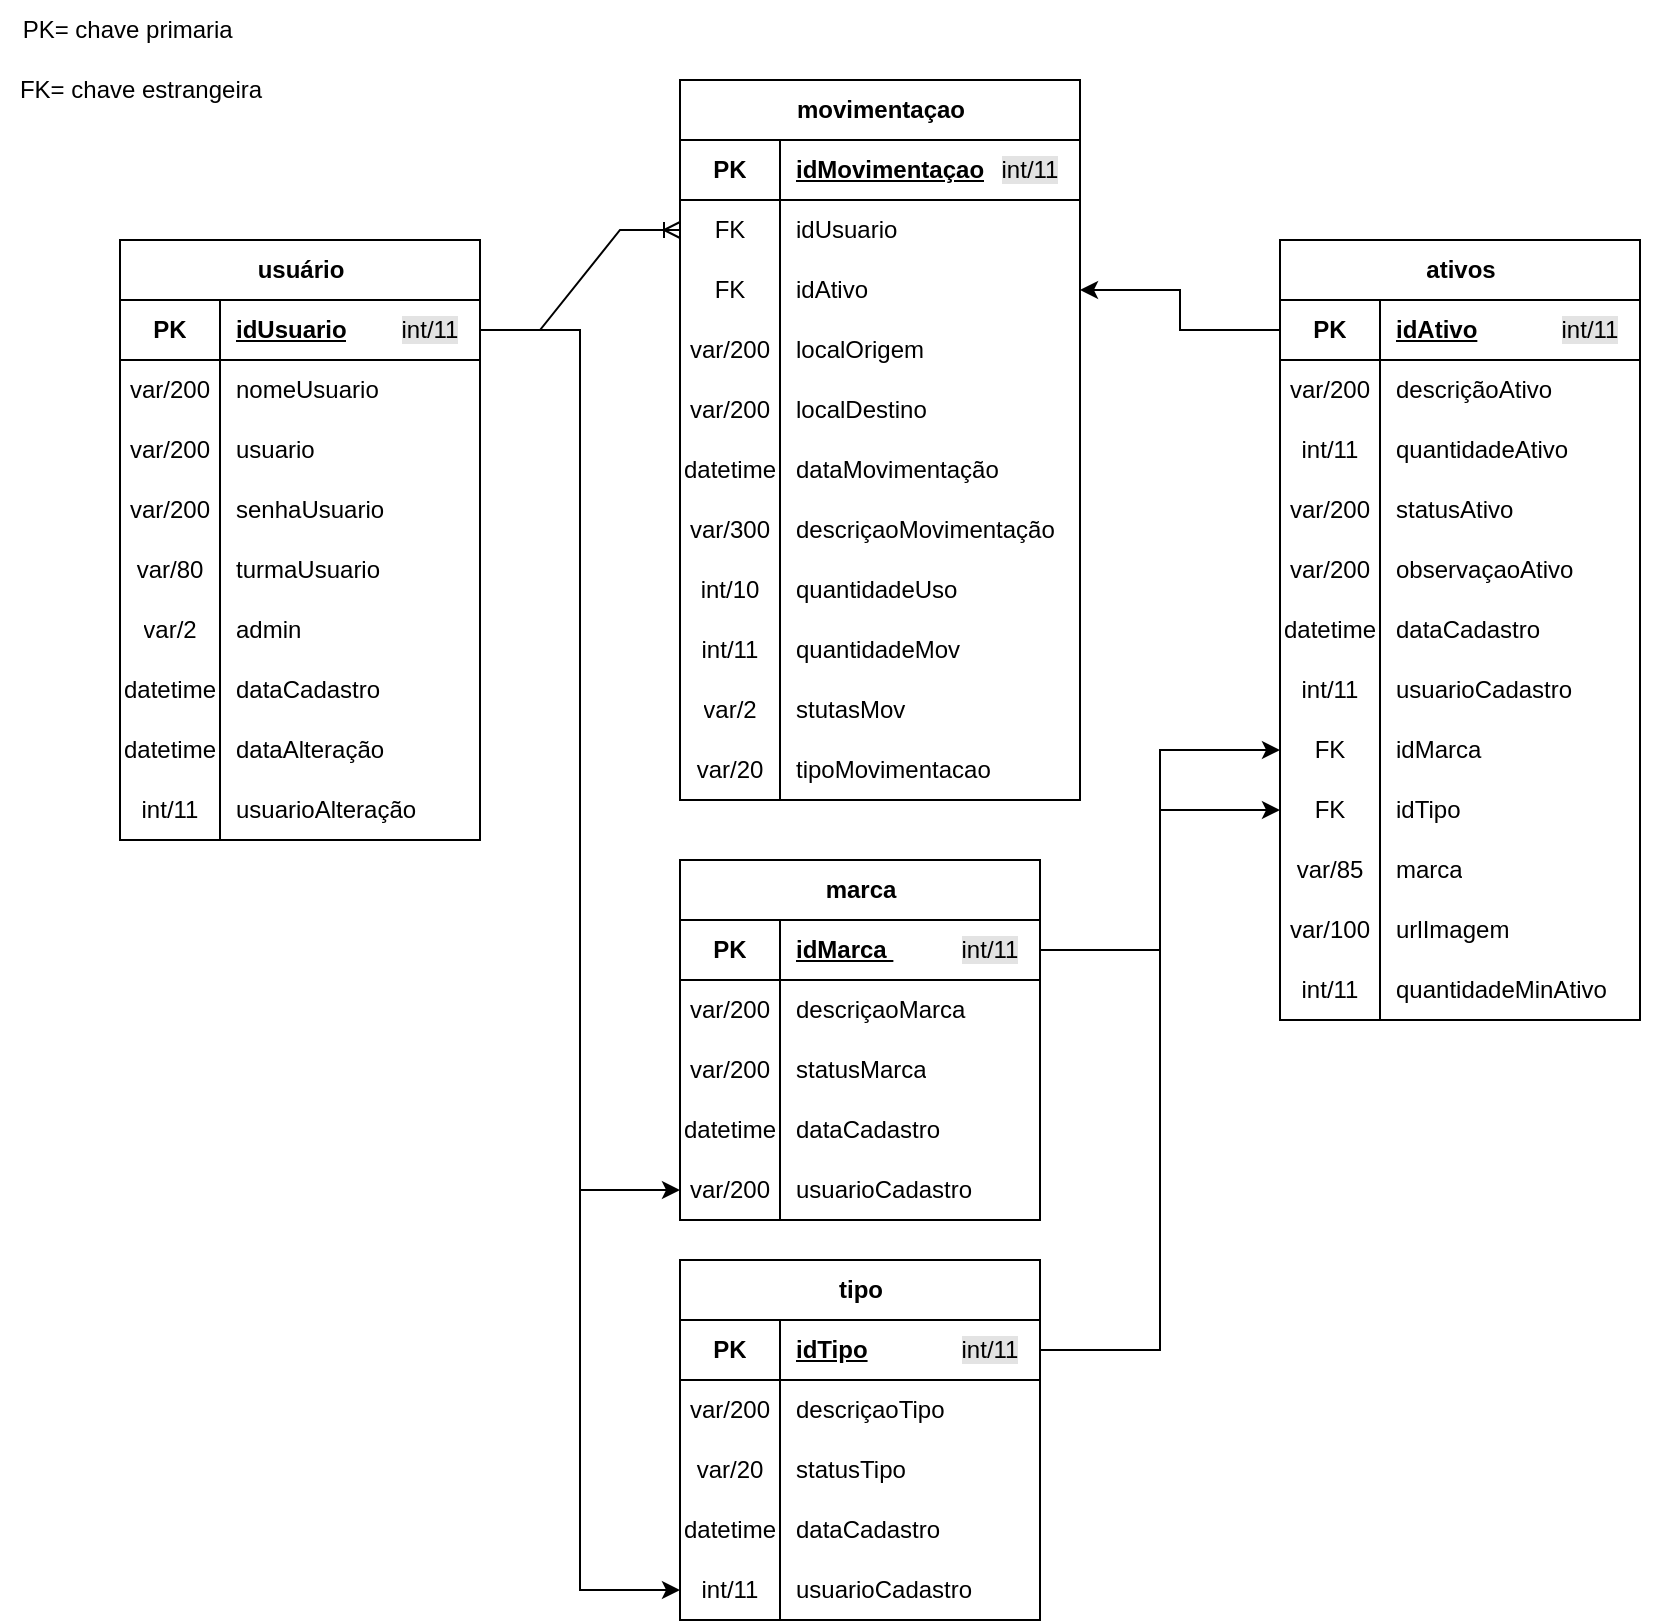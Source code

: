 <mxfile version="26.0.16">
  <diagram name="Página-1" id="mYIoYCPRhsr3KWaHrhh0">
    <mxGraphModel dx="2261" dy="1949" grid="1" gridSize="10" guides="1" tooltips="1" connect="1" arrows="1" fold="1" page="1" pageScale="1" pageWidth="827" pageHeight="1169" math="0" shadow="0">
      <root>
        <mxCell id="0" />
        <mxCell id="1" parent="0" />
        <mxCell id="L4Bn5FiocLEHbH65QC7Q-5" value="usuário" style="shape=table;startSize=30;container=1;collapsible=1;childLayout=tableLayout;fixedRows=1;rowLines=0;fontStyle=1;align=center;resizeLast=1;html=1;" parent="1" vertex="1">
          <mxGeometry x="50" y="110" width="180" height="300" as="geometry">
            <mxRectangle x="20" y="120" width="80" height="30" as="alternateBounds" />
          </mxGeometry>
        </mxCell>
        <mxCell id="L4Bn5FiocLEHbH65QC7Q-6" value="" style="shape=tableRow;horizontal=0;startSize=0;swimlaneHead=0;swimlaneBody=0;fillColor=none;collapsible=0;dropTarget=0;points=[[0,0.5],[1,0.5]];portConstraint=eastwest;top=0;left=0;right=0;bottom=1;" parent="L4Bn5FiocLEHbH65QC7Q-5" vertex="1">
          <mxGeometry y="30" width="180" height="30" as="geometry" />
        </mxCell>
        <mxCell id="L4Bn5FiocLEHbH65QC7Q-7" value="PK" style="shape=partialRectangle;connectable=0;fillColor=none;top=0;left=0;bottom=0;right=0;fontStyle=1;overflow=hidden;whiteSpace=wrap;html=1;" parent="L4Bn5FiocLEHbH65QC7Q-6" vertex="1">
          <mxGeometry width="50" height="30" as="geometry">
            <mxRectangle width="50" height="30" as="alternateBounds" />
          </mxGeometry>
        </mxCell>
        <mxCell id="L4Bn5FiocLEHbH65QC7Q-8" value="idUsuario" style="shape=partialRectangle;connectable=0;fillColor=none;top=0;left=0;bottom=0;right=0;align=left;spacingLeft=6;fontStyle=5;overflow=hidden;whiteSpace=wrap;html=1;" parent="L4Bn5FiocLEHbH65QC7Q-6" vertex="1">
          <mxGeometry x="50" width="130" height="30" as="geometry">
            <mxRectangle width="130" height="30" as="alternateBounds" />
          </mxGeometry>
        </mxCell>
        <mxCell id="L4Bn5FiocLEHbH65QC7Q-9" value="" style="shape=tableRow;horizontal=0;startSize=0;swimlaneHead=0;swimlaneBody=0;fillColor=none;collapsible=0;dropTarget=0;points=[[0,0.5],[1,0.5]];portConstraint=eastwest;top=0;left=0;right=0;bottom=0;" parent="L4Bn5FiocLEHbH65QC7Q-5" vertex="1">
          <mxGeometry y="60" width="180" height="30" as="geometry" />
        </mxCell>
        <mxCell id="L4Bn5FiocLEHbH65QC7Q-10" value="var/200" style="shape=partialRectangle;connectable=0;fillColor=none;top=0;left=0;bottom=0;right=0;editable=1;overflow=hidden;whiteSpace=wrap;html=1;" parent="L4Bn5FiocLEHbH65QC7Q-9" vertex="1">
          <mxGeometry width="50" height="30" as="geometry">
            <mxRectangle width="50" height="30" as="alternateBounds" />
          </mxGeometry>
        </mxCell>
        <mxCell id="L4Bn5FiocLEHbH65QC7Q-11" value="nomeUsuario" style="shape=partialRectangle;connectable=0;fillColor=none;top=0;left=0;bottom=0;right=0;align=left;spacingLeft=6;overflow=hidden;whiteSpace=wrap;html=1;" parent="L4Bn5FiocLEHbH65QC7Q-9" vertex="1">
          <mxGeometry x="50" width="130" height="30" as="geometry">
            <mxRectangle width="130" height="30" as="alternateBounds" />
          </mxGeometry>
        </mxCell>
        <mxCell id="L4Bn5FiocLEHbH65QC7Q-12" value="" style="shape=tableRow;horizontal=0;startSize=0;swimlaneHead=0;swimlaneBody=0;fillColor=none;collapsible=0;dropTarget=0;points=[[0,0.5],[1,0.5]];portConstraint=eastwest;top=0;left=0;right=0;bottom=0;" parent="L4Bn5FiocLEHbH65QC7Q-5" vertex="1">
          <mxGeometry y="90" width="180" height="30" as="geometry" />
        </mxCell>
        <mxCell id="L4Bn5FiocLEHbH65QC7Q-13" value="var/200" style="shape=partialRectangle;connectable=0;fillColor=none;top=0;left=0;bottom=0;right=0;editable=1;overflow=hidden;whiteSpace=wrap;html=1;" parent="L4Bn5FiocLEHbH65QC7Q-12" vertex="1">
          <mxGeometry width="50" height="30" as="geometry">
            <mxRectangle width="50" height="30" as="alternateBounds" />
          </mxGeometry>
        </mxCell>
        <mxCell id="L4Bn5FiocLEHbH65QC7Q-14" value="usuario" style="shape=partialRectangle;connectable=0;fillColor=none;top=0;left=0;bottom=0;right=0;align=left;spacingLeft=6;overflow=hidden;whiteSpace=wrap;html=1;" parent="L4Bn5FiocLEHbH65QC7Q-12" vertex="1">
          <mxGeometry x="50" width="130" height="30" as="geometry">
            <mxRectangle width="130" height="30" as="alternateBounds" />
          </mxGeometry>
        </mxCell>
        <mxCell id="L4Bn5FiocLEHbH65QC7Q-15" value="" style="shape=tableRow;horizontal=0;startSize=0;swimlaneHead=0;swimlaneBody=0;fillColor=none;collapsible=0;dropTarget=0;points=[[0,0.5],[1,0.5]];portConstraint=eastwest;top=0;left=0;right=0;bottom=0;" parent="L4Bn5FiocLEHbH65QC7Q-5" vertex="1">
          <mxGeometry y="120" width="180" height="30" as="geometry" />
        </mxCell>
        <mxCell id="L4Bn5FiocLEHbH65QC7Q-16" value="var/200" style="shape=partialRectangle;connectable=0;fillColor=none;top=0;left=0;bottom=0;right=0;editable=1;overflow=hidden;whiteSpace=wrap;html=1;" parent="L4Bn5FiocLEHbH65QC7Q-15" vertex="1">
          <mxGeometry width="50" height="30" as="geometry">
            <mxRectangle width="50" height="30" as="alternateBounds" />
          </mxGeometry>
        </mxCell>
        <mxCell id="L4Bn5FiocLEHbH65QC7Q-17" value="senhaUsuario" style="shape=partialRectangle;connectable=0;fillColor=none;top=0;left=0;bottom=0;right=0;align=left;spacingLeft=6;overflow=hidden;whiteSpace=wrap;html=1;" parent="L4Bn5FiocLEHbH65QC7Q-15" vertex="1">
          <mxGeometry x="50" width="130" height="30" as="geometry">
            <mxRectangle width="130" height="30" as="alternateBounds" />
          </mxGeometry>
        </mxCell>
        <mxCell id="hs1Gk5f8gfjGbpWH1XfT-5" value="" style="shape=tableRow;horizontal=0;startSize=0;swimlaneHead=0;swimlaneBody=0;fillColor=none;collapsible=0;dropTarget=0;points=[[0,0.5],[1,0.5]];portConstraint=eastwest;top=0;left=0;right=0;bottom=0;" parent="L4Bn5FiocLEHbH65QC7Q-5" vertex="1">
          <mxGeometry y="150" width="180" height="30" as="geometry" />
        </mxCell>
        <mxCell id="hs1Gk5f8gfjGbpWH1XfT-6" value="var/80" style="shape=partialRectangle;connectable=0;fillColor=none;top=0;left=0;bottom=0;right=0;editable=1;overflow=hidden;whiteSpace=wrap;html=1;" parent="hs1Gk5f8gfjGbpWH1XfT-5" vertex="1">
          <mxGeometry width="50" height="30" as="geometry">
            <mxRectangle width="50" height="30" as="alternateBounds" />
          </mxGeometry>
        </mxCell>
        <mxCell id="hs1Gk5f8gfjGbpWH1XfT-7" value="turmaUsuario&amp;nbsp;" style="shape=partialRectangle;connectable=0;fillColor=none;top=0;left=0;bottom=0;right=0;align=left;spacingLeft=6;overflow=hidden;whiteSpace=wrap;html=1;" parent="hs1Gk5f8gfjGbpWH1XfT-5" vertex="1">
          <mxGeometry x="50" width="130" height="30" as="geometry">
            <mxRectangle width="130" height="30" as="alternateBounds" />
          </mxGeometry>
        </mxCell>
        <mxCell id="L4Bn5FiocLEHbH65QC7Q-33" value="" style="shape=tableRow;horizontal=0;startSize=0;swimlaneHead=0;swimlaneBody=0;fillColor=none;collapsible=0;dropTarget=0;points=[[0,0.5],[1,0.5]];portConstraint=eastwest;top=0;left=0;right=0;bottom=0;" parent="L4Bn5FiocLEHbH65QC7Q-5" vertex="1">
          <mxGeometry y="180" width="180" height="30" as="geometry" />
        </mxCell>
        <mxCell id="L4Bn5FiocLEHbH65QC7Q-34" value="var/2" style="shape=partialRectangle;connectable=0;fillColor=none;top=0;left=0;bottom=0;right=0;editable=1;overflow=hidden;whiteSpace=wrap;html=1;" parent="L4Bn5FiocLEHbH65QC7Q-33" vertex="1">
          <mxGeometry width="50" height="30" as="geometry">
            <mxRectangle width="50" height="30" as="alternateBounds" />
          </mxGeometry>
        </mxCell>
        <mxCell id="L4Bn5FiocLEHbH65QC7Q-35" value="admin" style="shape=partialRectangle;connectable=0;fillColor=none;top=0;left=0;bottom=0;right=0;align=left;spacingLeft=6;overflow=hidden;whiteSpace=wrap;html=1;" parent="L4Bn5FiocLEHbH65QC7Q-33" vertex="1">
          <mxGeometry x="50" width="130" height="30" as="geometry">
            <mxRectangle width="130" height="30" as="alternateBounds" />
          </mxGeometry>
        </mxCell>
        <mxCell id="L4Bn5FiocLEHbH65QC7Q-68" value="" style="shape=tableRow;horizontal=0;startSize=0;swimlaneHead=0;swimlaneBody=0;fillColor=none;collapsible=0;dropTarget=0;points=[[0,0.5],[1,0.5]];portConstraint=eastwest;top=0;left=0;right=0;bottom=0;" parent="L4Bn5FiocLEHbH65QC7Q-5" vertex="1">
          <mxGeometry y="210" width="180" height="30" as="geometry" />
        </mxCell>
        <mxCell id="L4Bn5FiocLEHbH65QC7Q-69" value="datetime" style="shape=partialRectangle;connectable=0;fillColor=none;top=0;left=0;bottom=0;right=0;editable=1;overflow=hidden;whiteSpace=wrap;html=1;" parent="L4Bn5FiocLEHbH65QC7Q-68" vertex="1">
          <mxGeometry width="50" height="30" as="geometry">
            <mxRectangle width="50" height="30" as="alternateBounds" />
          </mxGeometry>
        </mxCell>
        <mxCell id="L4Bn5FiocLEHbH65QC7Q-70" value="dataCadastro" style="shape=partialRectangle;connectable=0;fillColor=none;top=0;left=0;bottom=0;right=0;align=left;spacingLeft=6;overflow=hidden;whiteSpace=wrap;html=1;" parent="L4Bn5FiocLEHbH65QC7Q-68" vertex="1">
          <mxGeometry x="50" width="130" height="30" as="geometry">
            <mxRectangle width="130" height="30" as="alternateBounds" />
          </mxGeometry>
        </mxCell>
        <mxCell id="L4Bn5FiocLEHbH65QC7Q-71" value="" style="shape=tableRow;horizontal=0;startSize=0;swimlaneHead=0;swimlaneBody=0;fillColor=none;collapsible=0;dropTarget=0;points=[[0,0.5],[1,0.5]];portConstraint=eastwest;top=0;left=0;right=0;bottom=0;" parent="L4Bn5FiocLEHbH65QC7Q-5" vertex="1">
          <mxGeometry y="240" width="180" height="30" as="geometry" />
        </mxCell>
        <mxCell id="L4Bn5FiocLEHbH65QC7Q-72" value="datetime" style="shape=partialRectangle;connectable=0;fillColor=none;top=0;left=0;bottom=0;right=0;editable=1;overflow=hidden;whiteSpace=wrap;html=1;" parent="L4Bn5FiocLEHbH65QC7Q-71" vertex="1">
          <mxGeometry width="50" height="30" as="geometry">
            <mxRectangle width="50" height="30" as="alternateBounds" />
          </mxGeometry>
        </mxCell>
        <mxCell id="L4Bn5FiocLEHbH65QC7Q-73" value="dataAlteração" style="shape=partialRectangle;connectable=0;fillColor=none;top=0;left=0;bottom=0;right=0;align=left;spacingLeft=6;overflow=hidden;whiteSpace=wrap;html=1;" parent="L4Bn5FiocLEHbH65QC7Q-71" vertex="1">
          <mxGeometry x="50" width="130" height="30" as="geometry">
            <mxRectangle width="130" height="30" as="alternateBounds" />
          </mxGeometry>
        </mxCell>
        <mxCell id="L4Bn5FiocLEHbH65QC7Q-74" value="" style="shape=tableRow;horizontal=0;startSize=0;swimlaneHead=0;swimlaneBody=0;fillColor=none;collapsible=0;dropTarget=0;points=[[0,0.5],[1,0.5]];portConstraint=eastwest;top=0;left=0;right=0;bottom=0;" parent="L4Bn5FiocLEHbH65QC7Q-5" vertex="1">
          <mxGeometry y="270" width="180" height="30" as="geometry" />
        </mxCell>
        <mxCell id="L4Bn5FiocLEHbH65QC7Q-75" value="int/11" style="shape=partialRectangle;connectable=0;fillColor=none;top=0;left=0;bottom=0;right=0;editable=1;overflow=hidden;whiteSpace=wrap;html=1;" parent="L4Bn5FiocLEHbH65QC7Q-74" vertex="1">
          <mxGeometry width="50" height="30" as="geometry">
            <mxRectangle width="50" height="30" as="alternateBounds" />
          </mxGeometry>
        </mxCell>
        <mxCell id="L4Bn5FiocLEHbH65QC7Q-76" value="usuarioAlteração&lt;span style=&quot;white-space: pre;&quot;&gt;&#x9;&lt;/span&gt;" style="shape=partialRectangle;connectable=0;fillColor=none;top=0;left=0;bottom=0;right=0;align=left;spacingLeft=6;overflow=hidden;whiteSpace=wrap;html=1;" parent="L4Bn5FiocLEHbH65QC7Q-74" vertex="1">
          <mxGeometry x="50" width="130" height="30" as="geometry">
            <mxRectangle width="130" height="30" as="alternateBounds" />
          </mxGeometry>
        </mxCell>
        <mxCell id="L4Bn5FiocLEHbH65QC7Q-36" value="ativos" style="shape=table;startSize=30;container=1;collapsible=1;childLayout=tableLayout;fixedRows=1;rowLines=0;fontStyle=1;align=center;resizeLast=1;html=1;" parent="1" vertex="1">
          <mxGeometry x="630" y="110" width="180" height="390" as="geometry" />
        </mxCell>
        <mxCell id="L4Bn5FiocLEHbH65QC7Q-37" value="" style="shape=tableRow;horizontal=0;startSize=0;swimlaneHead=0;swimlaneBody=0;fillColor=none;collapsible=0;dropTarget=0;points=[[0,0.5],[1,0.5]];portConstraint=eastwest;top=0;left=0;right=0;bottom=1;" parent="L4Bn5FiocLEHbH65QC7Q-36" vertex="1">
          <mxGeometry y="30" width="180" height="30" as="geometry" />
        </mxCell>
        <mxCell id="L4Bn5FiocLEHbH65QC7Q-38" value="PK" style="shape=partialRectangle;connectable=0;fillColor=none;top=0;left=0;bottom=0;right=0;fontStyle=1;overflow=hidden;whiteSpace=wrap;html=1;" parent="L4Bn5FiocLEHbH65QC7Q-37" vertex="1">
          <mxGeometry width="50" height="30" as="geometry">
            <mxRectangle width="50" height="30" as="alternateBounds" />
          </mxGeometry>
        </mxCell>
        <mxCell id="L4Bn5FiocLEHbH65QC7Q-39" value="idAtivo" style="shape=partialRectangle;connectable=0;fillColor=none;top=0;left=0;bottom=0;right=0;align=left;spacingLeft=6;fontStyle=5;overflow=hidden;whiteSpace=wrap;html=1;" parent="L4Bn5FiocLEHbH65QC7Q-37" vertex="1">
          <mxGeometry x="50" width="130" height="30" as="geometry">
            <mxRectangle width="130" height="30" as="alternateBounds" />
          </mxGeometry>
        </mxCell>
        <mxCell id="L4Bn5FiocLEHbH65QC7Q-40" value="" style="shape=tableRow;horizontal=0;startSize=0;swimlaneHead=0;swimlaneBody=0;fillColor=none;collapsible=0;dropTarget=0;points=[[0,0.5],[1,0.5]];portConstraint=eastwest;top=0;left=0;right=0;bottom=0;" parent="L4Bn5FiocLEHbH65QC7Q-36" vertex="1">
          <mxGeometry y="60" width="180" height="30" as="geometry" />
        </mxCell>
        <mxCell id="L4Bn5FiocLEHbH65QC7Q-41" value="var/200" style="shape=partialRectangle;connectable=0;fillColor=none;top=0;left=0;bottom=0;right=0;editable=1;overflow=hidden;whiteSpace=wrap;html=1;" parent="L4Bn5FiocLEHbH65QC7Q-40" vertex="1">
          <mxGeometry width="50" height="30" as="geometry">
            <mxRectangle width="50" height="30" as="alternateBounds" />
          </mxGeometry>
        </mxCell>
        <mxCell id="L4Bn5FiocLEHbH65QC7Q-42" value="descriçãoAtivo" style="shape=partialRectangle;connectable=0;fillColor=none;top=0;left=0;bottom=0;right=0;align=left;spacingLeft=6;overflow=hidden;whiteSpace=wrap;html=1;" parent="L4Bn5FiocLEHbH65QC7Q-40" vertex="1">
          <mxGeometry x="50" width="130" height="30" as="geometry">
            <mxRectangle width="130" height="30" as="alternateBounds" />
          </mxGeometry>
        </mxCell>
        <mxCell id="L4Bn5FiocLEHbH65QC7Q-43" value="" style="shape=tableRow;horizontal=0;startSize=0;swimlaneHead=0;swimlaneBody=0;fillColor=none;collapsible=0;dropTarget=0;points=[[0,0.5],[1,0.5]];portConstraint=eastwest;top=0;left=0;right=0;bottom=0;" parent="L4Bn5FiocLEHbH65QC7Q-36" vertex="1">
          <mxGeometry y="90" width="180" height="30" as="geometry" />
        </mxCell>
        <mxCell id="L4Bn5FiocLEHbH65QC7Q-44" value="int/11" style="shape=partialRectangle;connectable=0;fillColor=none;top=0;left=0;bottom=0;right=0;editable=1;overflow=hidden;whiteSpace=wrap;html=1;" parent="L4Bn5FiocLEHbH65QC7Q-43" vertex="1">
          <mxGeometry width="50" height="30" as="geometry">
            <mxRectangle width="50" height="30" as="alternateBounds" />
          </mxGeometry>
        </mxCell>
        <mxCell id="L4Bn5FiocLEHbH65QC7Q-45" value="quantidadeAtivo" style="shape=partialRectangle;connectable=0;fillColor=none;top=0;left=0;bottom=0;right=0;align=left;spacingLeft=6;overflow=hidden;whiteSpace=wrap;html=1;" parent="L4Bn5FiocLEHbH65QC7Q-43" vertex="1">
          <mxGeometry x="50" width="130" height="30" as="geometry">
            <mxRectangle width="130" height="30" as="alternateBounds" />
          </mxGeometry>
        </mxCell>
        <mxCell id="L4Bn5FiocLEHbH65QC7Q-46" value="" style="shape=tableRow;horizontal=0;startSize=0;swimlaneHead=0;swimlaneBody=0;fillColor=none;collapsible=0;dropTarget=0;points=[[0,0.5],[1,0.5]];portConstraint=eastwest;top=0;left=0;right=0;bottom=0;" parent="L4Bn5FiocLEHbH65QC7Q-36" vertex="1">
          <mxGeometry y="120" width="180" height="30" as="geometry" />
        </mxCell>
        <mxCell id="L4Bn5FiocLEHbH65QC7Q-47" value="var/200" style="shape=partialRectangle;connectable=0;fillColor=none;top=0;left=0;bottom=0;right=0;editable=1;overflow=hidden;whiteSpace=wrap;html=1;" parent="L4Bn5FiocLEHbH65QC7Q-46" vertex="1">
          <mxGeometry width="50" height="30" as="geometry">
            <mxRectangle width="50" height="30" as="alternateBounds" />
          </mxGeometry>
        </mxCell>
        <mxCell id="L4Bn5FiocLEHbH65QC7Q-48" value="statusAtivo" style="shape=partialRectangle;connectable=0;fillColor=none;top=0;left=0;bottom=0;right=0;align=left;spacingLeft=6;overflow=hidden;whiteSpace=wrap;html=1;" parent="L4Bn5FiocLEHbH65QC7Q-46" vertex="1">
          <mxGeometry x="50" width="130" height="30" as="geometry">
            <mxRectangle width="130" height="30" as="alternateBounds" />
          </mxGeometry>
        </mxCell>
        <mxCell id="L4Bn5FiocLEHbH65QC7Q-49" value="" style="shape=tableRow;horizontal=0;startSize=0;swimlaneHead=0;swimlaneBody=0;fillColor=none;collapsible=0;dropTarget=0;points=[[0,0.5],[1,0.5]];portConstraint=eastwest;top=0;left=0;right=0;bottom=0;" parent="L4Bn5FiocLEHbH65QC7Q-36" vertex="1">
          <mxGeometry y="150" width="180" height="30" as="geometry" />
        </mxCell>
        <mxCell id="L4Bn5FiocLEHbH65QC7Q-50" value="var/200" style="shape=partialRectangle;connectable=0;fillColor=none;top=0;left=0;bottom=0;right=0;editable=1;overflow=hidden;whiteSpace=wrap;html=1;" parent="L4Bn5FiocLEHbH65QC7Q-49" vertex="1">
          <mxGeometry width="50" height="30" as="geometry">
            <mxRectangle width="50" height="30" as="alternateBounds" />
          </mxGeometry>
        </mxCell>
        <mxCell id="L4Bn5FiocLEHbH65QC7Q-51" value="observaçaoAtivo" style="shape=partialRectangle;connectable=0;fillColor=none;top=0;left=0;bottom=0;right=0;align=left;spacingLeft=6;overflow=hidden;whiteSpace=wrap;html=1;" parent="L4Bn5FiocLEHbH65QC7Q-49" vertex="1">
          <mxGeometry x="50" width="130" height="30" as="geometry">
            <mxRectangle width="130" height="30" as="alternateBounds" />
          </mxGeometry>
        </mxCell>
        <mxCell id="hs1Gk5f8gfjGbpWH1XfT-76" value="" style="shape=tableRow;horizontal=0;startSize=0;swimlaneHead=0;swimlaneBody=0;fillColor=none;collapsible=0;dropTarget=0;points=[[0,0.5],[1,0.5]];portConstraint=eastwest;top=0;left=0;right=0;bottom=0;" parent="L4Bn5FiocLEHbH65QC7Q-36" vertex="1">
          <mxGeometry y="180" width="180" height="30" as="geometry" />
        </mxCell>
        <mxCell id="hs1Gk5f8gfjGbpWH1XfT-77" value="datetime" style="shape=partialRectangle;connectable=0;fillColor=none;top=0;left=0;bottom=0;right=0;editable=1;overflow=hidden;whiteSpace=wrap;html=1;" parent="hs1Gk5f8gfjGbpWH1XfT-76" vertex="1">
          <mxGeometry width="50" height="30" as="geometry">
            <mxRectangle width="50" height="30" as="alternateBounds" />
          </mxGeometry>
        </mxCell>
        <mxCell id="hs1Gk5f8gfjGbpWH1XfT-78" value="dataCadastro" style="shape=partialRectangle;connectable=0;fillColor=none;top=0;left=0;bottom=0;right=0;align=left;spacingLeft=6;overflow=hidden;whiteSpace=wrap;html=1;" parent="hs1Gk5f8gfjGbpWH1XfT-76" vertex="1">
          <mxGeometry x="50" width="130" height="30" as="geometry">
            <mxRectangle width="130" height="30" as="alternateBounds" />
          </mxGeometry>
        </mxCell>
        <mxCell id="hs1Gk5f8gfjGbpWH1XfT-79" value="" style="shape=tableRow;horizontal=0;startSize=0;swimlaneHead=0;swimlaneBody=0;fillColor=none;collapsible=0;dropTarget=0;points=[[0,0.5],[1,0.5]];portConstraint=eastwest;top=0;left=0;right=0;bottom=0;" parent="L4Bn5FiocLEHbH65QC7Q-36" vertex="1">
          <mxGeometry y="210" width="180" height="30" as="geometry" />
        </mxCell>
        <mxCell id="hs1Gk5f8gfjGbpWH1XfT-80" value="int/11" style="shape=partialRectangle;connectable=0;fillColor=none;top=0;left=0;bottom=0;right=0;editable=1;overflow=hidden;whiteSpace=wrap;html=1;" parent="hs1Gk5f8gfjGbpWH1XfT-79" vertex="1">
          <mxGeometry width="50" height="30" as="geometry">
            <mxRectangle width="50" height="30" as="alternateBounds" />
          </mxGeometry>
        </mxCell>
        <mxCell id="hs1Gk5f8gfjGbpWH1XfT-81" value="usuarioCadastro" style="shape=partialRectangle;connectable=0;fillColor=none;top=0;left=0;bottom=0;right=0;align=left;spacingLeft=6;overflow=hidden;whiteSpace=wrap;html=1;" parent="hs1Gk5f8gfjGbpWH1XfT-79" vertex="1">
          <mxGeometry x="50" width="130" height="30" as="geometry">
            <mxRectangle width="130" height="30" as="alternateBounds" />
          </mxGeometry>
        </mxCell>
        <mxCell id="L4Bn5FiocLEHbH65QC7Q-114" value="" style="shape=tableRow;horizontal=0;startSize=0;swimlaneHead=0;swimlaneBody=0;fillColor=none;collapsible=0;dropTarget=0;points=[[0,0.5],[1,0.5]];portConstraint=eastwest;top=0;left=0;right=0;bottom=0;" parent="L4Bn5FiocLEHbH65QC7Q-36" vertex="1">
          <mxGeometry y="240" width="180" height="30" as="geometry" />
        </mxCell>
        <mxCell id="L4Bn5FiocLEHbH65QC7Q-115" value="FK" style="shape=partialRectangle;connectable=0;fillColor=none;top=0;left=0;bottom=0;right=0;editable=1;overflow=hidden;whiteSpace=wrap;html=1;" parent="L4Bn5FiocLEHbH65QC7Q-114" vertex="1">
          <mxGeometry width="50" height="30" as="geometry">
            <mxRectangle width="50" height="30" as="alternateBounds" />
          </mxGeometry>
        </mxCell>
        <mxCell id="L4Bn5FiocLEHbH65QC7Q-116" value="idMarca" style="shape=partialRectangle;connectable=0;fillColor=none;top=0;left=0;bottom=0;right=0;align=left;spacingLeft=6;overflow=hidden;whiteSpace=wrap;html=1;" parent="L4Bn5FiocLEHbH65QC7Q-114" vertex="1">
          <mxGeometry x="50" width="130" height="30" as="geometry">
            <mxRectangle width="130" height="30" as="alternateBounds" />
          </mxGeometry>
        </mxCell>
        <mxCell id="L4Bn5FiocLEHbH65QC7Q-117" value="" style="shape=tableRow;horizontal=0;startSize=0;swimlaneHead=0;swimlaneBody=0;fillColor=none;collapsible=0;dropTarget=0;points=[[0,0.5],[1,0.5]];portConstraint=eastwest;top=0;left=0;right=0;bottom=0;" parent="L4Bn5FiocLEHbH65QC7Q-36" vertex="1">
          <mxGeometry y="270" width="180" height="30" as="geometry" />
        </mxCell>
        <mxCell id="L4Bn5FiocLEHbH65QC7Q-118" value="FK" style="shape=partialRectangle;connectable=0;fillColor=none;top=0;left=0;bottom=0;right=0;editable=1;overflow=hidden;whiteSpace=wrap;html=1;" parent="L4Bn5FiocLEHbH65QC7Q-117" vertex="1">
          <mxGeometry width="50" height="30" as="geometry">
            <mxRectangle width="50" height="30" as="alternateBounds" />
          </mxGeometry>
        </mxCell>
        <mxCell id="L4Bn5FiocLEHbH65QC7Q-119" value="idTipo" style="shape=partialRectangle;connectable=0;fillColor=none;top=0;left=0;bottom=0;right=0;align=left;spacingLeft=6;overflow=hidden;whiteSpace=wrap;html=1;" parent="L4Bn5FiocLEHbH65QC7Q-117" vertex="1">
          <mxGeometry x="50" width="130" height="30" as="geometry">
            <mxRectangle width="130" height="30" as="alternateBounds" />
          </mxGeometry>
        </mxCell>
        <mxCell id="L4Bn5FiocLEHbH65QC7Q-77" value="" style="shape=tableRow;horizontal=0;startSize=0;swimlaneHead=0;swimlaneBody=0;fillColor=none;collapsible=0;dropTarget=0;points=[[0,0.5],[1,0.5]];portConstraint=eastwest;top=0;left=0;right=0;bottom=0;" parent="L4Bn5FiocLEHbH65QC7Q-36" vertex="1">
          <mxGeometry y="300" width="180" height="30" as="geometry" />
        </mxCell>
        <mxCell id="L4Bn5FiocLEHbH65QC7Q-78" value="var/85" style="shape=partialRectangle;connectable=0;fillColor=none;top=0;left=0;bottom=0;right=0;editable=1;overflow=hidden;whiteSpace=wrap;html=1;" parent="L4Bn5FiocLEHbH65QC7Q-77" vertex="1">
          <mxGeometry width="50" height="30" as="geometry">
            <mxRectangle width="50" height="30" as="alternateBounds" />
          </mxGeometry>
        </mxCell>
        <mxCell id="L4Bn5FiocLEHbH65QC7Q-79" value="marca" style="shape=partialRectangle;connectable=0;fillColor=none;top=0;left=0;bottom=0;right=0;align=left;spacingLeft=6;overflow=hidden;whiteSpace=wrap;html=1;" parent="L4Bn5FiocLEHbH65QC7Q-77" vertex="1">
          <mxGeometry x="50" width="130" height="30" as="geometry">
            <mxRectangle width="130" height="30" as="alternateBounds" />
          </mxGeometry>
        </mxCell>
        <mxCell id="L4Bn5FiocLEHbH65QC7Q-80" value="" style="shape=tableRow;horizontal=0;startSize=0;swimlaneHead=0;swimlaneBody=0;fillColor=none;collapsible=0;dropTarget=0;points=[[0,0.5],[1,0.5]];portConstraint=eastwest;top=0;left=0;right=0;bottom=0;" parent="L4Bn5FiocLEHbH65QC7Q-36" vertex="1">
          <mxGeometry y="330" width="180" height="30" as="geometry" />
        </mxCell>
        <mxCell id="L4Bn5FiocLEHbH65QC7Q-81" value="var/100" style="shape=partialRectangle;connectable=0;fillColor=none;top=0;left=0;bottom=0;right=0;editable=1;overflow=hidden;whiteSpace=wrap;html=1;" parent="L4Bn5FiocLEHbH65QC7Q-80" vertex="1">
          <mxGeometry width="50" height="30" as="geometry">
            <mxRectangle width="50" height="30" as="alternateBounds" />
          </mxGeometry>
        </mxCell>
        <mxCell id="L4Bn5FiocLEHbH65QC7Q-82" value="urlImagem" style="shape=partialRectangle;connectable=0;fillColor=none;top=0;left=0;bottom=0;right=0;align=left;spacingLeft=6;overflow=hidden;whiteSpace=wrap;html=1;" parent="L4Bn5FiocLEHbH65QC7Q-80" vertex="1">
          <mxGeometry x="50" width="130" height="30" as="geometry">
            <mxRectangle width="130" height="30" as="alternateBounds" />
          </mxGeometry>
        </mxCell>
        <mxCell id="L4Bn5FiocLEHbH65QC7Q-83" value="" style="shape=tableRow;horizontal=0;startSize=0;swimlaneHead=0;swimlaneBody=0;fillColor=none;collapsible=0;dropTarget=0;points=[[0,0.5],[1,0.5]];portConstraint=eastwest;top=0;left=0;right=0;bottom=0;" parent="L4Bn5FiocLEHbH65QC7Q-36" vertex="1">
          <mxGeometry y="360" width="180" height="30" as="geometry" />
        </mxCell>
        <mxCell id="L4Bn5FiocLEHbH65QC7Q-84" value="int/11" style="shape=partialRectangle;connectable=0;fillColor=none;top=0;left=0;bottom=0;right=0;editable=1;overflow=hidden;whiteSpace=wrap;html=1;" parent="L4Bn5FiocLEHbH65QC7Q-83" vertex="1">
          <mxGeometry width="50" height="30" as="geometry">
            <mxRectangle width="50" height="30" as="alternateBounds" />
          </mxGeometry>
        </mxCell>
        <mxCell id="L4Bn5FiocLEHbH65QC7Q-85" value="quantidadeMinAtivo" style="shape=partialRectangle;connectable=0;fillColor=none;top=0;left=0;bottom=0;right=0;align=left;spacingLeft=6;overflow=hidden;whiteSpace=wrap;html=1;" parent="L4Bn5FiocLEHbH65QC7Q-83" vertex="1">
          <mxGeometry x="50" width="130" height="30" as="geometry">
            <mxRectangle width="130" height="30" as="alternateBounds" />
          </mxGeometry>
        </mxCell>
        <mxCell id="L4Bn5FiocLEHbH65QC7Q-120" value="marca" style="shape=table;startSize=30;container=1;collapsible=1;childLayout=tableLayout;fixedRows=1;rowLines=0;fontStyle=1;align=center;resizeLast=1;html=1;" parent="1" vertex="1">
          <mxGeometry x="330" y="420" width="180" height="180" as="geometry" />
        </mxCell>
        <mxCell id="L4Bn5FiocLEHbH65QC7Q-121" value="" style="shape=tableRow;horizontal=0;startSize=0;swimlaneHead=0;swimlaneBody=0;fillColor=none;collapsible=0;dropTarget=0;points=[[0,0.5],[1,0.5]];portConstraint=eastwest;top=0;left=0;right=0;bottom=1;" parent="L4Bn5FiocLEHbH65QC7Q-120" vertex="1">
          <mxGeometry y="30" width="180" height="30" as="geometry" />
        </mxCell>
        <mxCell id="L4Bn5FiocLEHbH65QC7Q-122" value="PK" style="shape=partialRectangle;connectable=0;fillColor=none;top=0;left=0;bottom=0;right=0;fontStyle=1;overflow=hidden;whiteSpace=wrap;html=1;" parent="L4Bn5FiocLEHbH65QC7Q-121" vertex="1">
          <mxGeometry width="50" height="30" as="geometry">
            <mxRectangle width="50" height="30" as="alternateBounds" />
          </mxGeometry>
        </mxCell>
        <mxCell id="L4Bn5FiocLEHbH65QC7Q-123" value="idMarca&amp;nbsp;" style="shape=partialRectangle;connectable=0;fillColor=none;top=0;left=0;bottom=0;right=0;align=left;spacingLeft=6;fontStyle=5;overflow=hidden;whiteSpace=wrap;html=1;" parent="L4Bn5FiocLEHbH65QC7Q-121" vertex="1">
          <mxGeometry x="50" width="130" height="30" as="geometry">
            <mxRectangle width="130" height="30" as="alternateBounds" />
          </mxGeometry>
        </mxCell>
        <mxCell id="L4Bn5FiocLEHbH65QC7Q-124" value="" style="shape=tableRow;horizontal=0;startSize=0;swimlaneHead=0;swimlaneBody=0;fillColor=none;collapsible=0;dropTarget=0;points=[[0,0.5],[1,0.5]];portConstraint=eastwest;top=0;left=0;right=0;bottom=0;" parent="L4Bn5FiocLEHbH65QC7Q-120" vertex="1">
          <mxGeometry y="60" width="180" height="30" as="geometry" />
        </mxCell>
        <mxCell id="L4Bn5FiocLEHbH65QC7Q-125" value="var/200" style="shape=partialRectangle;connectable=0;fillColor=none;top=0;left=0;bottom=0;right=0;editable=1;overflow=hidden;whiteSpace=wrap;html=1;" parent="L4Bn5FiocLEHbH65QC7Q-124" vertex="1">
          <mxGeometry width="50" height="30" as="geometry">
            <mxRectangle width="50" height="30" as="alternateBounds" />
          </mxGeometry>
        </mxCell>
        <mxCell id="L4Bn5FiocLEHbH65QC7Q-126" value="descriçaoMarca" style="shape=partialRectangle;connectable=0;fillColor=none;top=0;left=0;bottom=0;right=0;align=left;spacingLeft=6;overflow=hidden;whiteSpace=wrap;html=1;" parent="L4Bn5FiocLEHbH65QC7Q-124" vertex="1">
          <mxGeometry x="50" width="130" height="30" as="geometry">
            <mxRectangle width="130" height="30" as="alternateBounds" />
          </mxGeometry>
        </mxCell>
        <mxCell id="L4Bn5FiocLEHbH65QC7Q-127" value="" style="shape=tableRow;horizontal=0;startSize=0;swimlaneHead=0;swimlaneBody=0;fillColor=none;collapsible=0;dropTarget=0;points=[[0,0.5],[1,0.5]];portConstraint=eastwest;top=0;left=0;right=0;bottom=0;" parent="L4Bn5FiocLEHbH65QC7Q-120" vertex="1">
          <mxGeometry y="90" width="180" height="30" as="geometry" />
        </mxCell>
        <mxCell id="L4Bn5FiocLEHbH65QC7Q-128" value="var/200" style="shape=partialRectangle;connectable=0;fillColor=none;top=0;left=0;bottom=0;right=0;editable=1;overflow=hidden;whiteSpace=wrap;html=1;" parent="L4Bn5FiocLEHbH65QC7Q-127" vertex="1">
          <mxGeometry width="50" height="30" as="geometry">
            <mxRectangle width="50" height="30" as="alternateBounds" />
          </mxGeometry>
        </mxCell>
        <mxCell id="L4Bn5FiocLEHbH65QC7Q-129" value="statusMarca" style="shape=partialRectangle;connectable=0;fillColor=none;top=0;left=0;bottom=0;right=0;align=left;spacingLeft=6;overflow=hidden;whiteSpace=wrap;html=1;" parent="L4Bn5FiocLEHbH65QC7Q-127" vertex="1">
          <mxGeometry x="50" width="130" height="30" as="geometry">
            <mxRectangle width="130" height="30" as="alternateBounds" />
          </mxGeometry>
        </mxCell>
        <mxCell id="L4Bn5FiocLEHbH65QC7Q-130" value="" style="shape=tableRow;horizontal=0;startSize=0;swimlaneHead=0;swimlaneBody=0;fillColor=none;collapsible=0;dropTarget=0;points=[[0,0.5],[1,0.5]];portConstraint=eastwest;top=0;left=0;right=0;bottom=0;" parent="L4Bn5FiocLEHbH65QC7Q-120" vertex="1">
          <mxGeometry y="120" width="180" height="30" as="geometry" />
        </mxCell>
        <mxCell id="L4Bn5FiocLEHbH65QC7Q-131" value="datetime" style="shape=partialRectangle;connectable=0;fillColor=none;top=0;left=0;bottom=0;right=0;editable=1;overflow=hidden;whiteSpace=wrap;html=1;" parent="L4Bn5FiocLEHbH65QC7Q-130" vertex="1">
          <mxGeometry width="50" height="30" as="geometry">
            <mxRectangle width="50" height="30" as="alternateBounds" />
          </mxGeometry>
        </mxCell>
        <mxCell id="L4Bn5FiocLEHbH65QC7Q-132" value="dataCadastro" style="shape=partialRectangle;connectable=0;fillColor=none;top=0;left=0;bottom=0;right=0;align=left;spacingLeft=6;overflow=hidden;whiteSpace=wrap;html=1;" parent="L4Bn5FiocLEHbH65QC7Q-130" vertex="1">
          <mxGeometry x="50" width="130" height="30" as="geometry">
            <mxRectangle width="130" height="30" as="alternateBounds" />
          </mxGeometry>
        </mxCell>
        <mxCell id="L4Bn5FiocLEHbH65QC7Q-133" value="" style="shape=tableRow;horizontal=0;startSize=0;swimlaneHead=0;swimlaneBody=0;fillColor=none;collapsible=0;dropTarget=0;points=[[0,0.5],[1,0.5]];portConstraint=eastwest;top=0;left=0;right=0;bottom=0;" parent="L4Bn5FiocLEHbH65QC7Q-120" vertex="1">
          <mxGeometry y="150" width="180" height="30" as="geometry" />
        </mxCell>
        <mxCell id="L4Bn5FiocLEHbH65QC7Q-134" value="var/200" style="shape=partialRectangle;connectable=0;fillColor=none;top=0;left=0;bottom=0;right=0;editable=1;overflow=hidden;whiteSpace=wrap;html=1;" parent="L4Bn5FiocLEHbH65QC7Q-133" vertex="1">
          <mxGeometry width="50" height="30" as="geometry">
            <mxRectangle width="50" height="30" as="alternateBounds" />
          </mxGeometry>
        </mxCell>
        <mxCell id="L4Bn5FiocLEHbH65QC7Q-135" value="usuarioCadastro" style="shape=partialRectangle;connectable=0;fillColor=none;top=0;left=0;bottom=0;right=0;align=left;spacingLeft=6;overflow=hidden;whiteSpace=wrap;html=1;" parent="L4Bn5FiocLEHbH65QC7Q-133" vertex="1">
          <mxGeometry x="50" width="130" height="30" as="geometry">
            <mxRectangle width="130" height="30" as="alternateBounds" />
          </mxGeometry>
        </mxCell>
        <mxCell id="L4Bn5FiocLEHbH65QC7Q-136" value="tipo" style="shape=table;startSize=30;container=1;collapsible=1;childLayout=tableLayout;fixedRows=1;rowLines=0;fontStyle=1;align=center;resizeLast=1;html=1;" parent="1" vertex="1">
          <mxGeometry x="330" y="620" width="180" height="180" as="geometry" />
        </mxCell>
        <mxCell id="L4Bn5FiocLEHbH65QC7Q-137" value="" style="shape=tableRow;horizontal=0;startSize=0;swimlaneHead=0;swimlaneBody=0;fillColor=none;collapsible=0;dropTarget=0;points=[[0,0.5],[1,0.5]];portConstraint=eastwest;top=0;left=0;right=0;bottom=1;" parent="L4Bn5FiocLEHbH65QC7Q-136" vertex="1">
          <mxGeometry y="30" width="180" height="30" as="geometry" />
        </mxCell>
        <mxCell id="L4Bn5FiocLEHbH65QC7Q-138" value="PK" style="shape=partialRectangle;connectable=0;fillColor=none;top=0;left=0;bottom=0;right=0;fontStyle=1;overflow=hidden;whiteSpace=wrap;html=1;" parent="L4Bn5FiocLEHbH65QC7Q-137" vertex="1">
          <mxGeometry width="50" height="30" as="geometry">
            <mxRectangle width="50" height="30" as="alternateBounds" />
          </mxGeometry>
        </mxCell>
        <mxCell id="L4Bn5FiocLEHbH65QC7Q-139" value="idTipo" style="shape=partialRectangle;connectable=0;fillColor=none;top=0;left=0;bottom=0;right=0;align=left;spacingLeft=6;fontStyle=5;overflow=hidden;whiteSpace=wrap;html=1;" parent="L4Bn5FiocLEHbH65QC7Q-137" vertex="1">
          <mxGeometry x="50" width="130" height="30" as="geometry">
            <mxRectangle width="130" height="30" as="alternateBounds" />
          </mxGeometry>
        </mxCell>
        <mxCell id="L4Bn5FiocLEHbH65QC7Q-140" value="" style="shape=tableRow;horizontal=0;startSize=0;swimlaneHead=0;swimlaneBody=0;fillColor=none;collapsible=0;dropTarget=0;points=[[0,0.5],[1,0.5]];portConstraint=eastwest;top=0;left=0;right=0;bottom=0;" parent="L4Bn5FiocLEHbH65QC7Q-136" vertex="1">
          <mxGeometry y="60" width="180" height="30" as="geometry" />
        </mxCell>
        <mxCell id="L4Bn5FiocLEHbH65QC7Q-141" value="var/200" style="shape=partialRectangle;connectable=0;fillColor=none;top=0;left=0;bottom=0;right=0;editable=1;overflow=hidden;whiteSpace=wrap;html=1;" parent="L4Bn5FiocLEHbH65QC7Q-140" vertex="1">
          <mxGeometry width="50" height="30" as="geometry">
            <mxRectangle width="50" height="30" as="alternateBounds" />
          </mxGeometry>
        </mxCell>
        <mxCell id="L4Bn5FiocLEHbH65QC7Q-142" value="descriçaoTipo" style="shape=partialRectangle;connectable=0;fillColor=none;top=0;left=0;bottom=0;right=0;align=left;spacingLeft=6;overflow=hidden;whiteSpace=wrap;html=1;" parent="L4Bn5FiocLEHbH65QC7Q-140" vertex="1">
          <mxGeometry x="50" width="130" height="30" as="geometry">
            <mxRectangle width="130" height="30" as="alternateBounds" />
          </mxGeometry>
        </mxCell>
        <mxCell id="L4Bn5FiocLEHbH65QC7Q-143" value="" style="shape=tableRow;horizontal=0;startSize=0;swimlaneHead=0;swimlaneBody=0;fillColor=none;collapsible=0;dropTarget=0;points=[[0,0.5],[1,0.5]];portConstraint=eastwest;top=0;left=0;right=0;bottom=0;" parent="L4Bn5FiocLEHbH65QC7Q-136" vertex="1">
          <mxGeometry y="90" width="180" height="30" as="geometry" />
        </mxCell>
        <mxCell id="L4Bn5FiocLEHbH65QC7Q-144" value="var/20" style="shape=partialRectangle;connectable=0;fillColor=none;top=0;left=0;bottom=0;right=0;editable=1;overflow=hidden;whiteSpace=wrap;html=1;" parent="L4Bn5FiocLEHbH65QC7Q-143" vertex="1">
          <mxGeometry width="50" height="30" as="geometry">
            <mxRectangle width="50" height="30" as="alternateBounds" />
          </mxGeometry>
        </mxCell>
        <mxCell id="L4Bn5FiocLEHbH65QC7Q-145" value="statusTipo" style="shape=partialRectangle;connectable=0;fillColor=none;top=0;left=0;bottom=0;right=0;align=left;spacingLeft=6;overflow=hidden;whiteSpace=wrap;html=1;" parent="L4Bn5FiocLEHbH65QC7Q-143" vertex="1">
          <mxGeometry x="50" width="130" height="30" as="geometry">
            <mxRectangle width="130" height="30" as="alternateBounds" />
          </mxGeometry>
        </mxCell>
        <mxCell id="L4Bn5FiocLEHbH65QC7Q-146" value="" style="shape=tableRow;horizontal=0;startSize=0;swimlaneHead=0;swimlaneBody=0;fillColor=none;collapsible=0;dropTarget=0;points=[[0,0.5],[1,0.5]];portConstraint=eastwest;top=0;left=0;right=0;bottom=0;" parent="L4Bn5FiocLEHbH65QC7Q-136" vertex="1">
          <mxGeometry y="120" width="180" height="30" as="geometry" />
        </mxCell>
        <mxCell id="L4Bn5FiocLEHbH65QC7Q-147" value="datetime" style="shape=partialRectangle;connectable=0;fillColor=none;top=0;left=0;bottom=0;right=0;editable=1;overflow=hidden;whiteSpace=wrap;html=1;" parent="L4Bn5FiocLEHbH65QC7Q-146" vertex="1">
          <mxGeometry width="50" height="30" as="geometry">
            <mxRectangle width="50" height="30" as="alternateBounds" />
          </mxGeometry>
        </mxCell>
        <mxCell id="L4Bn5FiocLEHbH65QC7Q-148" value="dataCadastro" style="shape=partialRectangle;connectable=0;fillColor=none;top=0;left=0;bottom=0;right=0;align=left;spacingLeft=6;overflow=hidden;whiteSpace=wrap;html=1;" parent="L4Bn5FiocLEHbH65QC7Q-146" vertex="1">
          <mxGeometry x="50" width="130" height="30" as="geometry">
            <mxRectangle width="130" height="30" as="alternateBounds" />
          </mxGeometry>
        </mxCell>
        <mxCell id="L4Bn5FiocLEHbH65QC7Q-149" value="" style="shape=tableRow;horizontal=0;startSize=0;swimlaneHead=0;swimlaneBody=0;fillColor=none;collapsible=0;dropTarget=0;points=[[0,0.5],[1,0.5]];portConstraint=eastwest;top=0;left=0;right=0;bottom=0;" parent="L4Bn5FiocLEHbH65QC7Q-136" vertex="1">
          <mxGeometry y="150" width="180" height="30" as="geometry" />
        </mxCell>
        <mxCell id="L4Bn5FiocLEHbH65QC7Q-150" value="int/11" style="shape=partialRectangle;connectable=0;fillColor=none;top=0;left=0;bottom=0;right=0;editable=1;overflow=hidden;whiteSpace=wrap;html=1;" parent="L4Bn5FiocLEHbH65QC7Q-149" vertex="1">
          <mxGeometry width="50" height="30" as="geometry">
            <mxRectangle width="50" height="30" as="alternateBounds" />
          </mxGeometry>
        </mxCell>
        <mxCell id="L4Bn5FiocLEHbH65QC7Q-151" value="usuarioCadastro" style="shape=partialRectangle;connectable=0;fillColor=none;top=0;left=0;bottom=0;right=0;align=left;spacingLeft=6;overflow=hidden;whiteSpace=wrap;html=1;" parent="L4Bn5FiocLEHbH65QC7Q-149" vertex="1">
          <mxGeometry x="50" width="130" height="30" as="geometry">
            <mxRectangle width="130" height="30" as="alternateBounds" />
          </mxGeometry>
        </mxCell>
        <mxCell id="L4Bn5FiocLEHbH65QC7Q-152" value="movimentaçao" style="shape=table;startSize=30;container=1;collapsible=1;childLayout=tableLayout;fixedRows=1;rowLines=0;fontStyle=1;align=center;resizeLast=1;html=1;" parent="1" vertex="1">
          <mxGeometry x="330" y="30" width="200" height="360" as="geometry" />
        </mxCell>
        <mxCell id="L4Bn5FiocLEHbH65QC7Q-153" value="" style="shape=tableRow;horizontal=0;startSize=0;swimlaneHead=0;swimlaneBody=0;fillColor=none;collapsible=0;dropTarget=0;points=[[0,0.5],[1,0.5]];portConstraint=eastwest;top=0;left=0;right=0;bottom=1;" parent="L4Bn5FiocLEHbH65QC7Q-152" vertex="1">
          <mxGeometry y="30" width="200" height="30" as="geometry" />
        </mxCell>
        <mxCell id="L4Bn5FiocLEHbH65QC7Q-154" value="PK" style="shape=partialRectangle;connectable=0;fillColor=none;top=0;left=0;bottom=0;right=0;fontStyle=1;overflow=hidden;whiteSpace=wrap;html=1;" parent="L4Bn5FiocLEHbH65QC7Q-153" vertex="1">
          <mxGeometry width="50" height="30" as="geometry">
            <mxRectangle width="50" height="30" as="alternateBounds" />
          </mxGeometry>
        </mxCell>
        <mxCell id="L4Bn5FiocLEHbH65QC7Q-155" value="idMovimentaçao" style="shape=partialRectangle;connectable=0;fillColor=none;top=0;left=0;bottom=0;right=0;align=left;spacingLeft=6;fontStyle=5;overflow=hidden;whiteSpace=wrap;html=1;" parent="L4Bn5FiocLEHbH65QC7Q-153" vertex="1">
          <mxGeometry x="50" width="150" height="30" as="geometry">
            <mxRectangle width="150" height="30" as="alternateBounds" />
          </mxGeometry>
        </mxCell>
        <mxCell id="L4Bn5FiocLEHbH65QC7Q-156" value="" style="shape=tableRow;horizontal=0;startSize=0;swimlaneHead=0;swimlaneBody=0;fillColor=none;collapsible=0;dropTarget=0;points=[[0,0.5],[1,0.5]];portConstraint=eastwest;top=0;left=0;right=0;bottom=0;" parent="L4Bn5FiocLEHbH65QC7Q-152" vertex="1">
          <mxGeometry y="60" width="200" height="30" as="geometry" />
        </mxCell>
        <mxCell id="L4Bn5FiocLEHbH65QC7Q-157" value="FK" style="shape=partialRectangle;connectable=0;fillColor=none;top=0;left=0;bottom=0;right=0;editable=1;overflow=hidden;whiteSpace=wrap;html=1;" parent="L4Bn5FiocLEHbH65QC7Q-156" vertex="1">
          <mxGeometry width="50" height="30" as="geometry">
            <mxRectangle width="50" height="30" as="alternateBounds" />
          </mxGeometry>
        </mxCell>
        <mxCell id="L4Bn5FiocLEHbH65QC7Q-158" value="idUsuario" style="shape=partialRectangle;connectable=0;fillColor=none;top=0;left=0;bottom=0;right=0;align=left;spacingLeft=6;overflow=hidden;whiteSpace=wrap;html=1;" parent="L4Bn5FiocLEHbH65QC7Q-156" vertex="1">
          <mxGeometry x="50" width="150" height="30" as="geometry">
            <mxRectangle width="150" height="30" as="alternateBounds" />
          </mxGeometry>
        </mxCell>
        <mxCell id="L4Bn5FiocLEHbH65QC7Q-159" value="" style="shape=tableRow;horizontal=0;startSize=0;swimlaneHead=0;swimlaneBody=0;fillColor=none;collapsible=0;dropTarget=0;points=[[0,0.5],[1,0.5]];portConstraint=eastwest;top=0;left=0;right=0;bottom=0;" parent="L4Bn5FiocLEHbH65QC7Q-152" vertex="1">
          <mxGeometry y="90" width="200" height="30" as="geometry" />
        </mxCell>
        <mxCell id="L4Bn5FiocLEHbH65QC7Q-160" value="FK" style="shape=partialRectangle;connectable=0;fillColor=none;top=0;left=0;bottom=0;right=0;editable=1;overflow=hidden;whiteSpace=wrap;html=1;" parent="L4Bn5FiocLEHbH65QC7Q-159" vertex="1">
          <mxGeometry width="50" height="30" as="geometry">
            <mxRectangle width="50" height="30" as="alternateBounds" />
          </mxGeometry>
        </mxCell>
        <mxCell id="L4Bn5FiocLEHbH65QC7Q-161" value="idAtivo" style="shape=partialRectangle;connectable=0;fillColor=none;top=0;left=0;bottom=0;right=0;align=left;spacingLeft=6;overflow=hidden;whiteSpace=wrap;html=1;" parent="L4Bn5FiocLEHbH65QC7Q-159" vertex="1">
          <mxGeometry x="50" width="150" height="30" as="geometry">
            <mxRectangle width="150" height="30" as="alternateBounds" />
          </mxGeometry>
        </mxCell>
        <mxCell id="L4Bn5FiocLEHbH65QC7Q-162" value="" style="shape=tableRow;horizontal=0;startSize=0;swimlaneHead=0;swimlaneBody=0;fillColor=none;collapsible=0;dropTarget=0;points=[[0,0.5],[1,0.5]];portConstraint=eastwest;top=0;left=0;right=0;bottom=0;" parent="L4Bn5FiocLEHbH65QC7Q-152" vertex="1">
          <mxGeometry y="120" width="200" height="30" as="geometry" />
        </mxCell>
        <mxCell id="L4Bn5FiocLEHbH65QC7Q-163" value="var/200" style="shape=partialRectangle;connectable=0;fillColor=none;top=0;left=0;bottom=0;right=0;editable=1;overflow=hidden;whiteSpace=wrap;html=1;" parent="L4Bn5FiocLEHbH65QC7Q-162" vertex="1">
          <mxGeometry width="50" height="30" as="geometry">
            <mxRectangle width="50" height="30" as="alternateBounds" />
          </mxGeometry>
        </mxCell>
        <mxCell id="L4Bn5FiocLEHbH65QC7Q-164" value="localOrigem" style="shape=partialRectangle;connectable=0;fillColor=none;top=0;left=0;bottom=0;right=0;align=left;spacingLeft=6;overflow=hidden;whiteSpace=wrap;html=1;" parent="L4Bn5FiocLEHbH65QC7Q-162" vertex="1">
          <mxGeometry x="50" width="150" height="30" as="geometry">
            <mxRectangle width="150" height="30" as="alternateBounds" />
          </mxGeometry>
        </mxCell>
        <mxCell id="L4Bn5FiocLEHbH65QC7Q-165" value="" style="shape=tableRow;horizontal=0;startSize=0;swimlaneHead=0;swimlaneBody=0;fillColor=none;collapsible=0;dropTarget=0;points=[[0,0.5],[1,0.5]];portConstraint=eastwest;top=0;left=0;right=0;bottom=0;" parent="L4Bn5FiocLEHbH65QC7Q-152" vertex="1">
          <mxGeometry y="150" width="200" height="30" as="geometry" />
        </mxCell>
        <mxCell id="L4Bn5FiocLEHbH65QC7Q-166" value="var/200" style="shape=partialRectangle;connectable=0;fillColor=none;top=0;left=0;bottom=0;right=0;editable=1;overflow=hidden;whiteSpace=wrap;html=1;" parent="L4Bn5FiocLEHbH65QC7Q-165" vertex="1">
          <mxGeometry width="50" height="30" as="geometry">
            <mxRectangle width="50" height="30" as="alternateBounds" />
          </mxGeometry>
        </mxCell>
        <mxCell id="L4Bn5FiocLEHbH65QC7Q-167" value="localDestino" style="shape=partialRectangle;connectable=0;fillColor=none;top=0;left=0;bottom=0;right=0;align=left;spacingLeft=6;overflow=hidden;whiteSpace=wrap;html=1;" parent="L4Bn5FiocLEHbH65QC7Q-165" vertex="1">
          <mxGeometry x="50" width="150" height="30" as="geometry">
            <mxRectangle width="150" height="30" as="alternateBounds" />
          </mxGeometry>
        </mxCell>
        <mxCell id="L4Bn5FiocLEHbH65QC7Q-168" value="" style="shape=tableRow;horizontal=0;startSize=0;swimlaneHead=0;swimlaneBody=0;fillColor=none;collapsible=0;dropTarget=0;points=[[0,0.5],[1,0.5]];portConstraint=eastwest;top=0;left=0;right=0;bottom=0;" parent="L4Bn5FiocLEHbH65QC7Q-152" vertex="1">
          <mxGeometry y="180" width="200" height="30" as="geometry" />
        </mxCell>
        <mxCell id="L4Bn5FiocLEHbH65QC7Q-169" value="datetime" style="shape=partialRectangle;connectable=0;fillColor=none;top=0;left=0;bottom=0;right=0;editable=1;overflow=hidden;whiteSpace=wrap;html=1;" parent="L4Bn5FiocLEHbH65QC7Q-168" vertex="1">
          <mxGeometry width="50" height="30" as="geometry">
            <mxRectangle width="50" height="30" as="alternateBounds" />
          </mxGeometry>
        </mxCell>
        <mxCell id="L4Bn5FiocLEHbH65QC7Q-170" value="dataMovimentação" style="shape=partialRectangle;connectable=0;fillColor=none;top=0;left=0;bottom=0;right=0;align=left;spacingLeft=6;overflow=hidden;whiteSpace=wrap;html=1;" parent="L4Bn5FiocLEHbH65QC7Q-168" vertex="1">
          <mxGeometry x="50" width="150" height="30" as="geometry">
            <mxRectangle width="150" height="30" as="alternateBounds" />
          </mxGeometry>
        </mxCell>
        <mxCell id="L4Bn5FiocLEHbH65QC7Q-171" value="" style="shape=tableRow;horizontal=0;startSize=0;swimlaneHead=0;swimlaneBody=0;fillColor=none;collapsible=0;dropTarget=0;points=[[0,0.5],[1,0.5]];portConstraint=eastwest;top=0;left=0;right=0;bottom=0;" parent="L4Bn5FiocLEHbH65QC7Q-152" vertex="1">
          <mxGeometry y="210" width="200" height="30" as="geometry" />
        </mxCell>
        <mxCell id="L4Bn5FiocLEHbH65QC7Q-172" value="var/300" style="shape=partialRectangle;connectable=0;fillColor=none;top=0;left=0;bottom=0;right=0;editable=1;overflow=hidden;whiteSpace=wrap;html=1;" parent="L4Bn5FiocLEHbH65QC7Q-171" vertex="1">
          <mxGeometry width="50" height="30" as="geometry">
            <mxRectangle width="50" height="30" as="alternateBounds" />
          </mxGeometry>
        </mxCell>
        <mxCell id="L4Bn5FiocLEHbH65QC7Q-173" value="descriçaoMovimentação" style="shape=partialRectangle;connectable=0;fillColor=none;top=0;left=0;bottom=0;right=0;align=left;spacingLeft=6;overflow=hidden;whiteSpace=wrap;html=1;" parent="L4Bn5FiocLEHbH65QC7Q-171" vertex="1">
          <mxGeometry x="50" width="150" height="30" as="geometry">
            <mxRectangle width="150" height="30" as="alternateBounds" />
          </mxGeometry>
        </mxCell>
        <mxCell id="hs1Gk5f8gfjGbpWH1XfT-30" value="" style="shape=tableRow;horizontal=0;startSize=0;swimlaneHead=0;swimlaneBody=0;fillColor=none;collapsible=0;dropTarget=0;points=[[0,0.5],[1,0.5]];portConstraint=eastwest;top=0;left=0;right=0;bottom=0;" parent="L4Bn5FiocLEHbH65QC7Q-152" vertex="1">
          <mxGeometry y="240" width="200" height="30" as="geometry" />
        </mxCell>
        <mxCell id="hs1Gk5f8gfjGbpWH1XfT-31" value="int/10" style="shape=partialRectangle;connectable=0;fillColor=none;top=0;left=0;bottom=0;right=0;editable=1;overflow=hidden;whiteSpace=wrap;html=1;" parent="hs1Gk5f8gfjGbpWH1XfT-30" vertex="1">
          <mxGeometry width="50" height="30" as="geometry">
            <mxRectangle width="50" height="30" as="alternateBounds" />
          </mxGeometry>
        </mxCell>
        <mxCell id="hs1Gk5f8gfjGbpWH1XfT-32" value="quantidadeUso" style="shape=partialRectangle;connectable=0;fillColor=none;top=0;left=0;bottom=0;right=0;align=left;spacingLeft=6;overflow=hidden;whiteSpace=wrap;html=1;" parent="hs1Gk5f8gfjGbpWH1XfT-30" vertex="1">
          <mxGeometry x="50" width="150" height="30" as="geometry">
            <mxRectangle width="150" height="30" as="alternateBounds" />
          </mxGeometry>
        </mxCell>
        <mxCell id="hs1Gk5f8gfjGbpWH1XfT-33" value="" style="shape=tableRow;horizontal=0;startSize=0;swimlaneHead=0;swimlaneBody=0;fillColor=none;collapsible=0;dropTarget=0;points=[[0,0.5],[1,0.5]];portConstraint=eastwest;top=0;left=0;right=0;bottom=0;" parent="L4Bn5FiocLEHbH65QC7Q-152" vertex="1">
          <mxGeometry y="270" width="200" height="30" as="geometry" />
        </mxCell>
        <mxCell id="hs1Gk5f8gfjGbpWH1XfT-34" value="int/11" style="shape=partialRectangle;connectable=0;fillColor=none;top=0;left=0;bottom=0;right=0;editable=1;overflow=hidden;whiteSpace=wrap;html=1;" parent="hs1Gk5f8gfjGbpWH1XfT-33" vertex="1">
          <mxGeometry width="50" height="30" as="geometry">
            <mxRectangle width="50" height="30" as="alternateBounds" />
          </mxGeometry>
        </mxCell>
        <mxCell id="hs1Gk5f8gfjGbpWH1XfT-35" value="quantidadeMov" style="shape=partialRectangle;connectable=0;fillColor=none;top=0;left=0;bottom=0;right=0;align=left;spacingLeft=6;overflow=hidden;whiteSpace=wrap;html=1;" parent="hs1Gk5f8gfjGbpWH1XfT-33" vertex="1">
          <mxGeometry x="50" width="150" height="30" as="geometry">
            <mxRectangle width="150" height="30" as="alternateBounds" />
          </mxGeometry>
        </mxCell>
        <mxCell id="hs1Gk5f8gfjGbpWH1XfT-36" value="" style="shape=tableRow;horizontal=0;startSize=0;swimlaneHead=0;swimlaneBody=0;fillColor=none;collapsible=0;dropTarget=0;points=[[0,0.5],[1,0.5]];portConstraint=eastwest;top=0;left=0;right=0;bottom=0;" parent="L4Bn5FiocLEHbH65QC7Q-152" vertex="1">
          <mxGeometry y="300" width="200" height="30" as="geometry" />
        </mxCell>
        <mxCell id="hs1Gk5f8gfjGbpWH1XfT-37" value="var/2" style="shape=partialRectangle;connectable=0;fillColor=none;top=0;left=0;bottom=0;right=0;editable=1;overflow=hidden;whiteSpace=wrap;html=1;" parent="hs1Gk5f8gfjGbpWH1XfT-36" vertex="1">
          <mxGeometry width="50" height="30" as="geometry">
            <mxRectangle width="50" height="30" as="alternateBounds" />
          </mxGeometry>
        </mxCell>
        <mxCell id="hs1Gk5f8gfjGbpWH1XfT-38" value="stutasMov" style="shape=partialRectangle;connectable=0;fillColor=none;top=0;left=0;bottom=0;right=0;align=left;spacingLeft=6;overflow=hidden;whiteSpace=wrap;html=1;" parent="hs1Gk5f8gfjGbpWH1XfT-36" vertex="1">
          <mxGeometry x="50" width="150" height="30" as="geometry">
            <mxRectangle width="150" height="30" as="alternateBounds" />
          </mxGeometry>
        </mxCell>
        <mxCell id="hs1Gk5f8gfjGbpWH1XfT-39" value="" style="shape=tableRow;horizontal=0;startSize=0;swimlaneHead=0;swimlaneBody=0;fillColor=none;collapsible=0;dropTarget=0;points=[[0,0.5],[1,0.5]];portConstraint=eastwest;top=0;left=0;right=0;bottom=0;" parent="L4Bn5FiocLEHbH65QC7Q-152" vertex="1">
          <mxGeometry y="330" width="200" height="30" as="geometry" />
        </mxCell>
        <mxCell id="hs1Gk5f8gfjGbpWH1XfT-40" value="var/20" style="shape=partialRectangle;connectable=0;fillColor=none;top=0;left=0;bottom=0;right=0;editable=1;overflow=hidden;whiteSpace=wrap;html=1;" parent="hs1Gk5f8gfjGbpWH1XfT-39" vertex="1">
          <mxGeometry width="50" height="30" as="geometry">
            <mxRectangle width="50" height="30" as="alternateBounds" />
          </mxGeometry>
        </mxCell>
        <mxCell id="hs1Gk5f8gfjGbpWH1XfT-41" value="tipoMovimentacao" style="shape=partialRectangle;connectable=0;fillColor=none;top=0;left=0;bottom=0;right=0;align=left;spacingLeft=6;overflow=hidden;whiteSpace=wrap;html=1;" parent="hs1Gk5f8gfjGbpWH1XfT-39" vertex="1">
          <mxGeometry x="50" width="150" height="30" as="geometry">
            <mxRectangle width="150" height="30" as="alternateBounds" />
          </mxGeometry>
        </mxCell>
        <mxCell id="Czfo248ax8ZNrhfGW0ud-1" value="PK= chave primaria&amp;nbsp;" style="text;html=1;align=center;verticalAlign=middle;resizable=0;points=[];autosize=1;strokeColor=none;fillColor=none;" parent="1" vertex="1">
          <mxGeometry x="-10" y="-10" width="130" height="30" as="geometry" />
        </mxCell>
        <mxCell id="Czfo248ax8ZNrhfGW0ud-2" value="FK= chave estrangeira" style="text;html=1;align=center;verticalAlign=middle;resizable=0;points=[];autosize=1;strokeColor=none;fillColor=none;" parent="1" vertex="1">
          <mxGeometry x="-10" y="20" width="140" height="30" as="geometry" />
        </mxCell>
        <mxCell id="Czfo248ax8ZNrhfGW0ud-3" value="" style="edgeStyle=entityRelationEdgeStyle;fontSize=12;html=1;endArrow=ERoneToMany;rounded=0;entryX=0;entryY=0.5;entryDx=0;entryDy=0;exitX=1;exitY=0.5;exitDx=0;exitDy=0;" parent="1" target="L4Bn5FiocLEHbH65QC7Q-156" edge="1" source="L4Bn5FiocLEHbH65QC7Q-6">
          <mxGeometry width="100" height="100" relative="1" as="geometry">
            <mxPoint x="220" y="105" as="sourcePoint" />
            <mxPoint x="350" y="40" as="targetPoint" />
            <Array as="points">
              <mxPoint x="240" y="115" />
            </Array>
          </mxGeometry>
        </mxCell>
        <mxCell id="Czfo248ax8ZNrhfGW0ud-12" style="edgeStyle=orthogonalEdgeStyle;rounded=0;orthogonalLoop=1;jettySize=auto;html=1;exitX=1;exitY=0.5;exitDx=0;exitDy=0;entryX=0;entryY=0.5;entryDx=0;entryDy=0;" parent="1" source="L4Bn5FiocLEHbH65QC7Q-6" target="L4Bn5FiocLEHbH65QC7Q-149" edge="1">
          <mxGeometry relative="1" as="geometry" />
        </mxCell>
        <mxCell id="Czfo248ax8ZNrhfGW0ud-13" style="edgeStyle=orthogonalEdgeStyle;rounded=0;orthogonalLoop=1;jettySize=auto;html=1;exitX=1;exitY=0.5;exitDx=0;exitDy=0;entryX=0;entryY=0.5;entryDx=0;entryDy=0;" parent="1" source="L4Bn5FiocLEHbH65QC7Q-6" target="L4Bn5FiocLEHbH65QC7Q-133" edge="1">
          <mxGeometry relative="1" as="geometry" />
        </mxCell>
        <mxCell id="7jGhcmJ7k_zai12DGUPR-4" value="&lt;span style=&quot;background-color: rgb(227, 227, 227);&quot;&gt;int/11&lt;/span&gt;" style="shape=partialRectangle;connectable=0;fillColor=none;top=0;left=0;bottom=0;right=0;editable=1;overflow=hidden;whiteSpace=wrap;html=1;perimeterSpacing=4;shadow=1;" vertex="1" parent="1">
          <mxGeometry x="760" y="140" width="50" height="30" as="geometry">
            <mxRectangle width="30" height="30" as="alternateBounds" />
          </mxGeometry>
        </mxCell>
        <mxCell id="7jGhcmJ7k_zai12DGUPR-5" value="&lt;span style=&quot;background-color: rgb(227, 227, 227);&quot;&gt;int/11&lt;/span&gt;" style="shape=partialRectangle;connectable=0;fillColor=none;top=0;left=0;bottom=0;right=0;editable=1;overflow=hidden;whiteSpace=wrap;html=1;perimeterSpacing=4;shadow=1;" vertex="1" parent="1">
          <mxGeometry x="460" y="450" width="50" height="30" as="geometry">
            <mxRectangle width="30" height="30" as="alternateBounds" />
          </mxGeometry>
        </mxCell>
        <mxCell id="7jGhcmJ7k_zai12DGUPR-6" value="&lt;span style=&quot;background-color: rgb(227, 227, 227);&quot;&gt;int/11&lt;/span&gt;" style="shape=partialRectangle;connectable=0;fillColor=none;top=0;left=0;bottom=0;right=0;editable=1;overflow=hidden;whiteSpace=wrap;html=1;perimeterSpacing=4;shadow=1;" vertex="1" parent="1">
          <mxGeometry x="460" y="650" width="50" height="30" as="geometry">
            <mxRectangle width="30" height="30" as="alternateBounds" />
          </mxGeometry>
        </mxCell>
        <mxCell id="7jGhcmJ7k_zai12DGUPR-7" style="edgeStyle=orthogonalEdgeStyle;rounded=0;orthogonalLoop=1;jettySize=auto;html=1;entryX=1;entryY=0.5;entryDx=0;entryDy=0;" edge="1" parent="1" source="L4Bn5FiocLEHbH65QC7Q-37" target="L4Bn5FiocLEHbH65QC7Q-159">
          <mxGeometry relative="1" as="geometry" />
        </mxCell>
        <mxCell id="7jGhcmJ7k_zai12DGUPR-9" style="edgeStyle=orthogonalEdgeStyle;rounded=0;orthogonalLoop=1;jettySize=auto;html=1;entryX=0;entryY=0.5;entryDx=0;entryDy=0;" edge="1" parent="1" source="L4Bn5FiocLEHbH65QC7Q-137" target="L4Bn5FiocLEHbH65QC7Q-117">
          <mxGeometry relative="1" as="geometry" />
        </mxCell>
        <mxCell id="7jGhcmJ7k_zai12DGUPR-10" style="edgeStyle=orthogonalEdgeStyle;rounded=0;orthogonalLoop=1;jettySize=auto;html=1;entryX=0;entryY=0.5;entryDx=0;entryDy=0;" edge="1" parent="1" source="L4Bn5FiocLEHbH65QC7Q-121" target="L4Bn5FiocLEHbH65QC7Q-114">
          <mxGeometry relative="1" as="geometry" />
        </mxCell>
        <mxCell id="7jGhcmJ7k_zai12DGUPR-11" value="&lt;span style=&quot;background-color: rgb(227, 227, 227);&quot;&gt;int/11&lt;/span&gt;" style="shape=partialRectangle;connectable=0;fillColor=none;top=0;left=0;bottom=0;right=0;editable=1;overflow=hidden;whiteSpace=wrap;html=1;perimeterSpacing=4;shadow=1;" vertex="1" parent="1">
          <mxGeometry x="480" y="60" width="50" height="30" as="geometry">
            <mxRectangle width="30" height="30" as="alternateBounds" />
          </mxGeometry>
        </mxCell>
        <mxCell id="7jGhcmJ7k_zai12DGUPR-12" value="&lt;span style=&quot;background-color: rgb(227, 227, 227);&quot;&gt;int/11&lt;/span&gt;" style="shape=partialRectangle;connectable=0;fillColor=none;top=0;left=0;bottom=0;right=0;editable=1;overflow=hidden;whiteSpace=wrap;html=1;perimeterSpacing=4;shadow=1;" vertex="1" parent="1">
          <mxGeometry x="180" y="140" width="50" height="30" as="geometry">
            <mxRectangle width="30" height="30" as="alternateBounds" />
          </mxGeometry>
        </mxCell>
      </root>
    </mxGraphModel>
  </diagram>
</mxfile>
